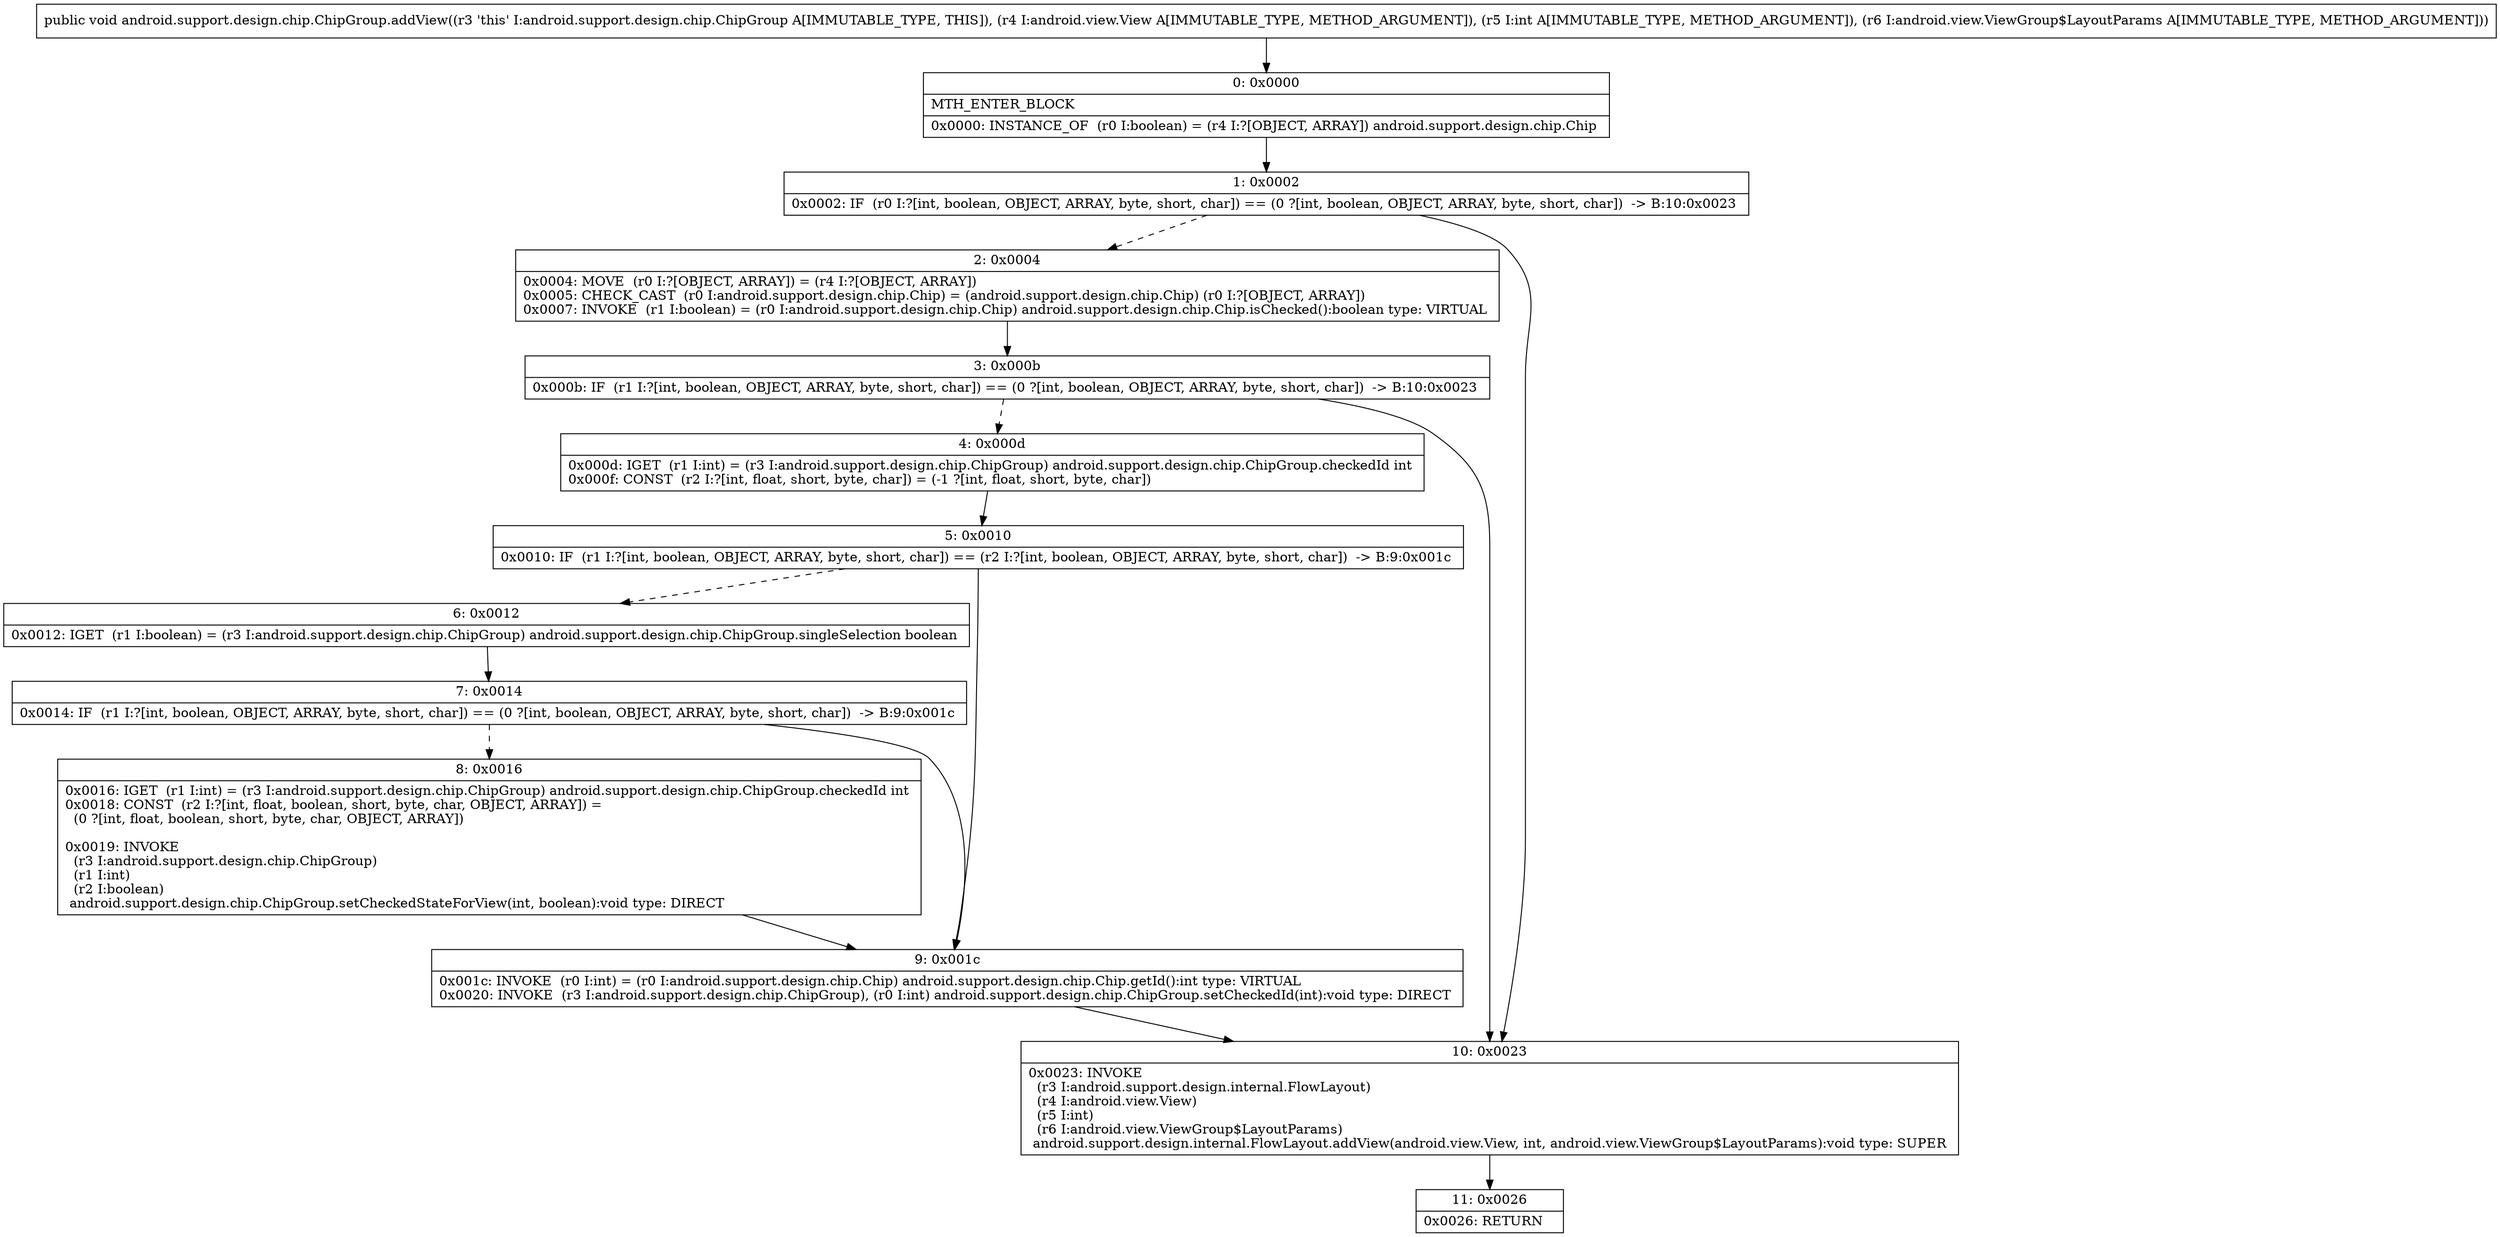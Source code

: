 digraph "CFG forandroid.support.design.chip.ChipGroup.addView(Landroid\/view\/View;ILandroid\/view\/ViewGroup$LayoutParams;)V" {
Node_0 [shape=record,label="{0\:\ 0x0000|MTH_ENTER_BLOCK\l|0x0000: INSTANCE_OF  (r0 I:boolean) = (r4 I:?[OBJECT, ARRAY]) android.support.design.chip.Chip \l}"];
Node_1 [shape=record,label="{1\:\ 0x0002|0x0002: IF  (r0 I:?[int, boolean, OBJECT, ARRAY, byte, short, char]) == (0 ?[int, boolean, OBJECT, ARRAY, byte, short, char])  \-\> B:10:0x0023 \l}"];
Node_2 [shape=record,label="{2\:\ 0x0004|0x0004: MOVE  (r0 I:?[OBJECT, ARRAY]) = (r4 I:?[OBJECT, ARRAY]) \l0x0005: CHECK_CAST  (r0 I:android.support.design.chip.Chip) = (android.support.design.chip.Chip) (r0 I:?[OBJECT, ARRAY]) \l0x0007: INVOKE  (r1 I:boolean) = (r0 I:android.support.design.chip.Chip) android.support.design.chip.Chip.isChecked():boolean type: VIRTUAL \l}"];
Node_3 [shape=record,label="{3\:\ 0x000b|0x000b: IF  (r1 I:?[int, boolean, OBJECT, ARRAY, byte, short, char]) == (0 ?[int, boolean, OBJECT, ARRAY, byte, short, char])  \-\> B:10:0x0023 \l}"];
Node_4 [shape=record,label="{4\:\ 0x000d|0x000d: IGET  (r1 I:int) = (r3 I:android.support.design.chip.ChipGroup) android.support.design.chip.ChipGroup.checkedId int \l0x000f: CONST  (r2 I:?[int, float, short, byte, char]) = (\-1 ?[int, float, short, byte, char]) \l}"];
Node_5 [shape=record,label="{5\:\ 0x0010|0x0010: IF  (r1 I:?[int, boolean, OBJECT, ARRAY, byte, short, char]) == (r2 I:?[int, boolean, OBJECT, ARRAY, byte, short, char])  \-\> B:9:0x001c \l}"];
Node_6 [shape=record,label="{6\:\ 0x0012|0x0012: IGET  (r1 I:boolean) = (r3 I:android.support.design.chip.ChipGroup) android.support.design.chip.ChipGroup.singleSelection boolean \l}"];
Node_7 [shape=record,label="{7\:\ 0x0014|0x0014: IF  (r1 I:?[int, boolean, OBJECT, ARRAY, byte, short, char]) == (0 ?[int, boolean, OBJECT, ARRAY, byte, short, char])  \-\> B:9:0x001c \l}"];
Node_8 [shape=record,label="{8\:\ 0x0016|0x0016: IGET  (r1 I:int) = (r3 I:android.support.design.chip.ChipGroup) android.support.design.chip.ChipGroup.checkedId int \l0x0018: CONST  (r2 I:?[int, float, boolean, short, byte, char, OBJECT, ARRAY]) = \l  (0 ?[int, float, boolean, short, byte, char, OBJECT, ARRAY])\l \l0x0019: INVOKE  \l  (r3 I:android.support.design.chip.ChipGroup)\l  (r1 I:int)\l  (r2 I:boolean)\l android.support.design.chip.ChipGroup.setCheckedStateForView(int, boolean):void type: DIRECT \l}"];
Node_9 [shape=record,label="{9\:\ 0x001c|0x001c: INVOKE  (r0 I:int) = (r0 I:android.support.design.chip.Chip) android.support.design.chip.Chip.getId():int type: VIRTUAL \l0x0020: INVOKE  (r3 I:android.support.design.chip.ChipGroup), (r0 I:int) android.support.design.chip.ChipGroup.setCheckedId(int):void type: DIRECT \l}"];
Node_10 [shape=record,label="{10\:\ 0x0023|0x0023: INVOKE  \l  (r3 I:android.support.design.internal.FlowLayout)\l  (r4 I:android.view.View)\l  (r5 I:int)\l  (r6 I:android.view.ViewGroup$LayoutParams)\l android.support.design.internal.FlowLayout.addView(android.view.View, int, android.view.ViewGroup$LayoutParams):void type: SUPER \l}"];
Node_11 [shape=record,label="{11\:\ 0x0026|0x0026: RETURN   \l}"];
MethodNode[shape=record,label="{public void android.support.design.chip.ChipGroup.addView((r3 'this' I:android.support.design.chip.ChipGroup A[IMMUTABLE_TYPE, THIS]), (r4 I:android.view.View A[IMMUTABLE_TYPE, METHOD_ARGUMENT]), (r5 I:int A[IMMUTABLE_TYPE, METHOD_ARGUMENT]), (r6 I:android.view.ViewGroup$LayoutParams A[IMMUTABLE_TYPE, METHOD_ARGUMENT])) }"];
MethodNode -> Node_0;
Node_0 -> Node_1;
Node_1 -> Node_2[style=dashed];
Node_1 -> Node_10;
Node_2 -> Node_3;
Node_3 -> Node_4[style=dashed];
Node_3 -> Node_10;
Node_4 -> Node_5;
Node_5 -> Node_6[style=dashed];
Node_5 -> Node_9;
Node_6 -> Node_7;
Node_7 -> Node_8[style=dashed];
Node_7 -> Node_9;
Node_8 -> Node_9;
Node_9 -> Node_10;
Node_10 -> Node_11;
}

